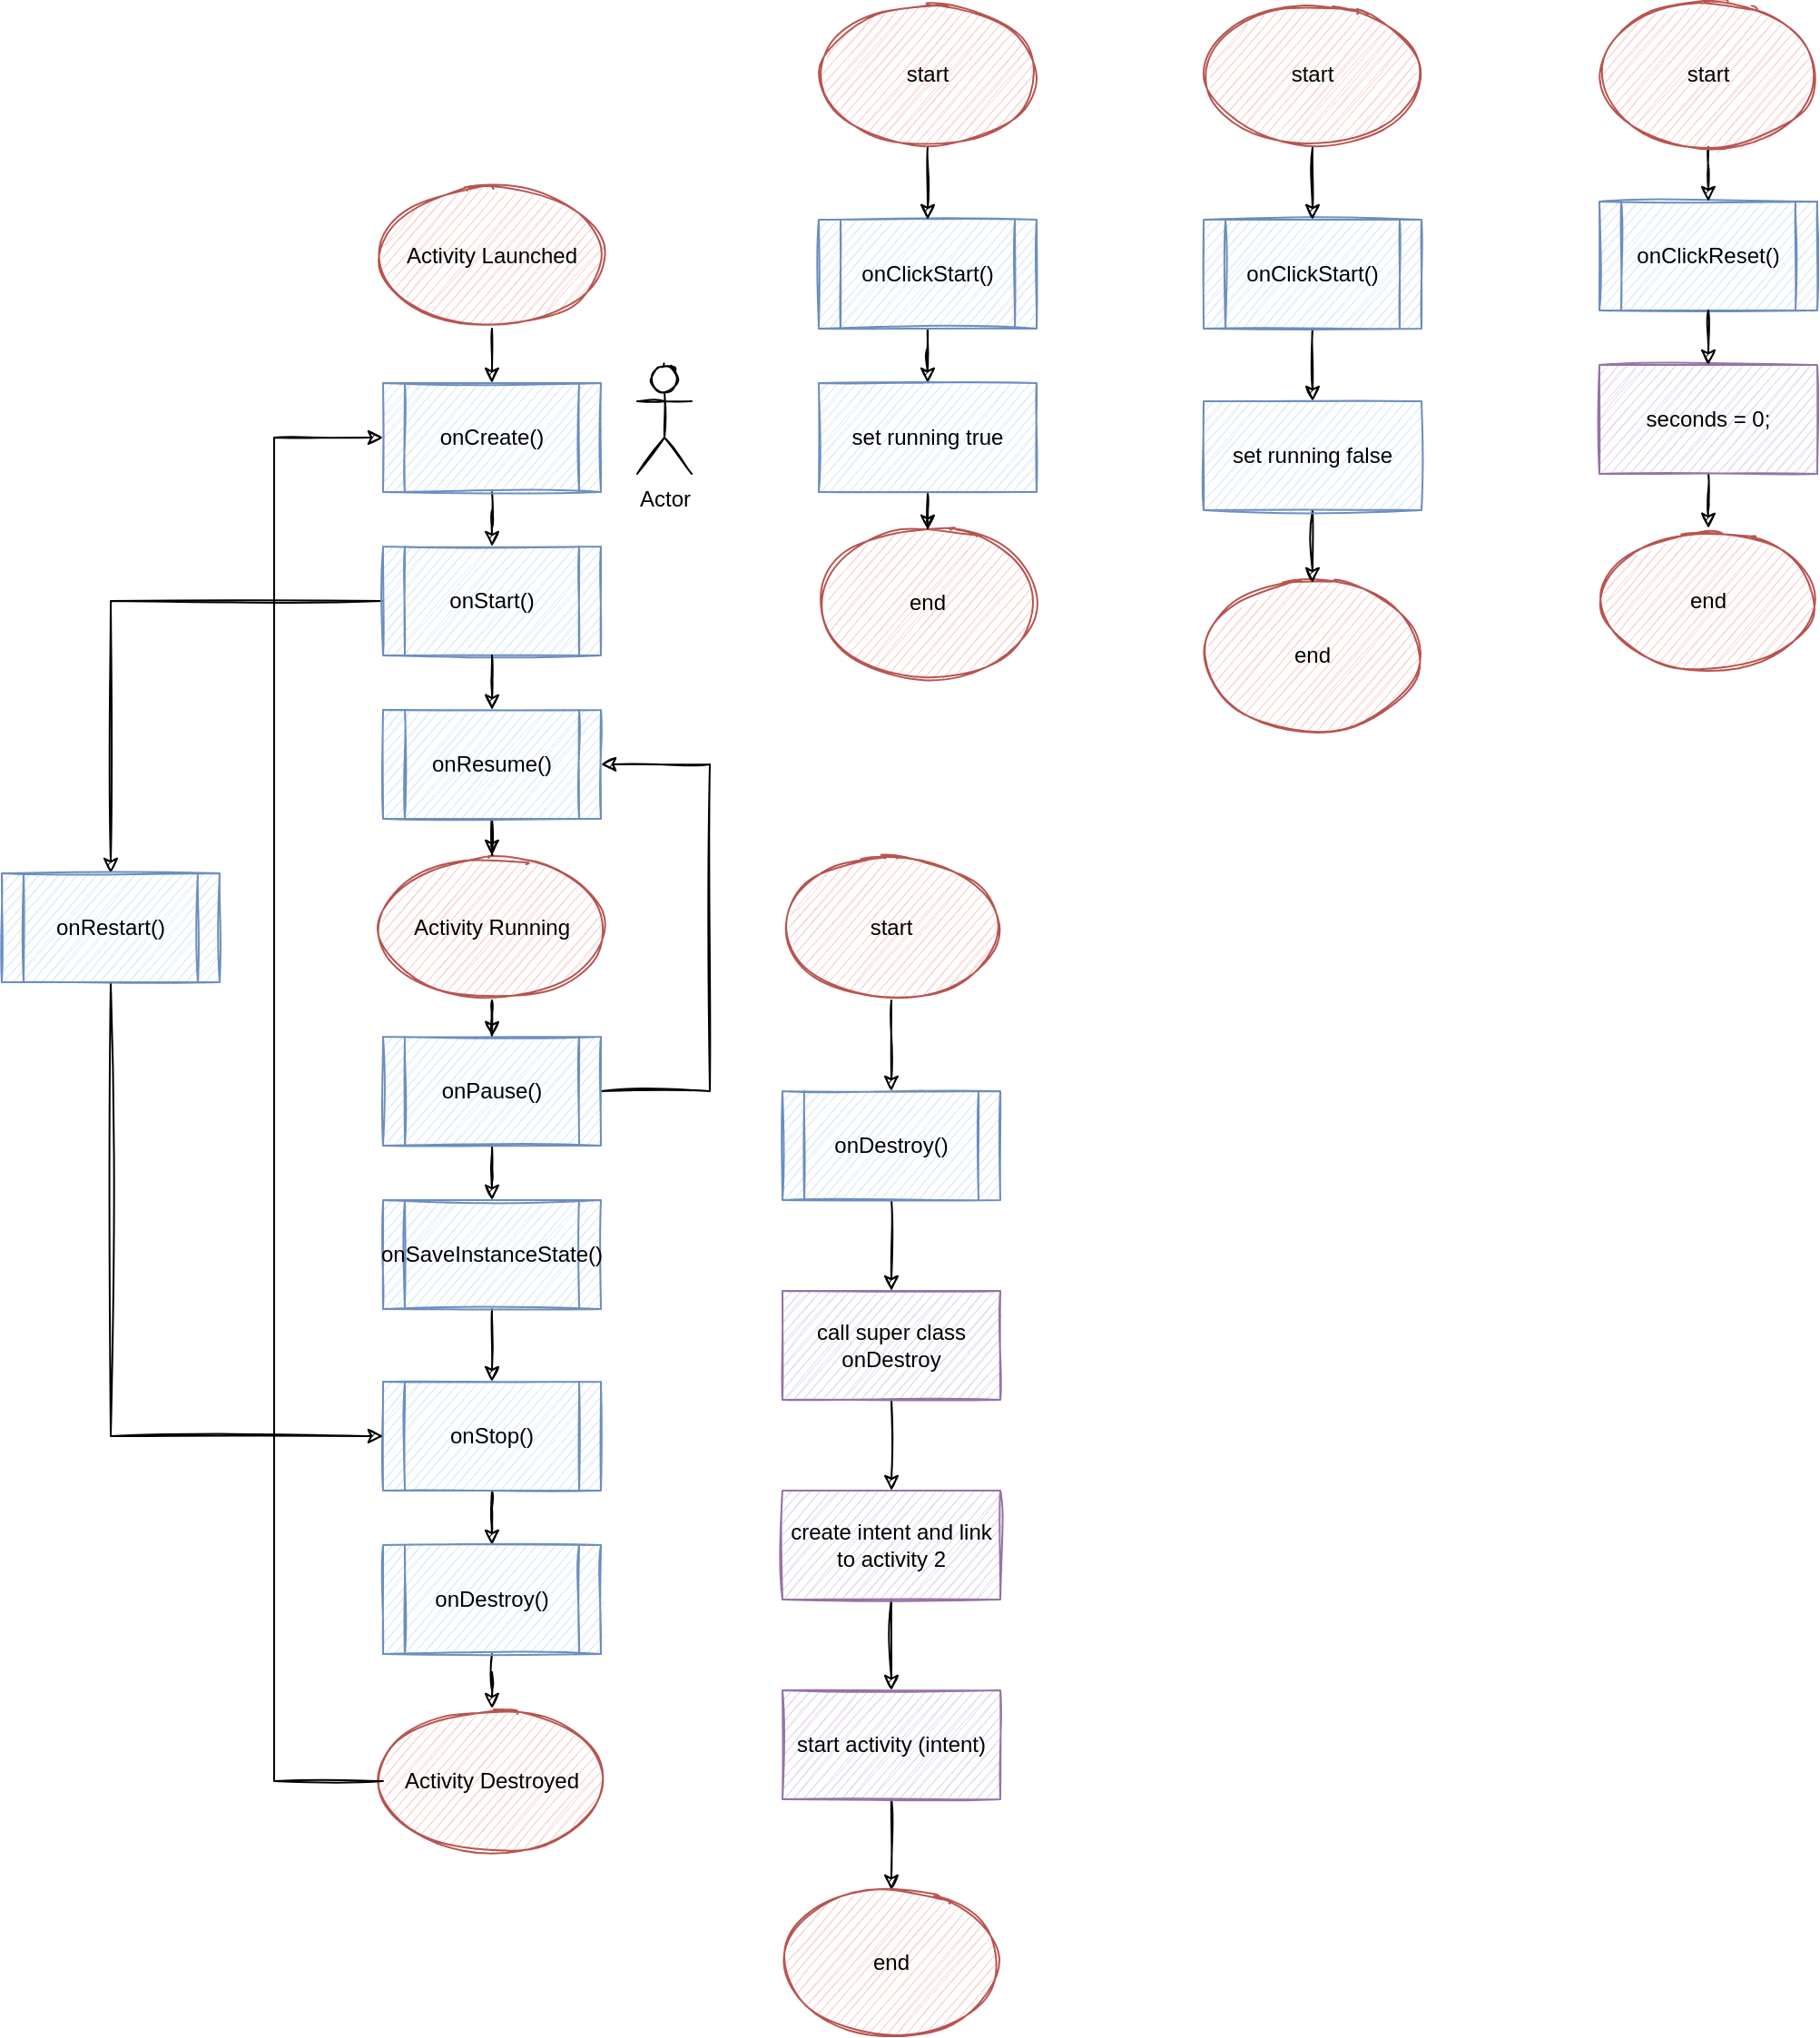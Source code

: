 <mxfile version="14.4.2" type="device"><diagram id="edjWEN9uFWPm5zNLD8Is" name="Page-1"><mxGraphModel dx="1422" dy="1928" grid="1" gridSize="10" guides="1" tooltips="1" connect="1" arrows="1" fold="1" page="1" pageScale="1" pageWidth="850" pageHeight="1100" math="0" shadow="0"><root><mxCell id="0"/><mxCell id="1" parent="0"/><mxCell id="c5YHkveZjeE1wquW9_pr-1" value="Activity Launched" style="ellipse;whiteSpace=wrap;html=1;fillColor=#f8cecc;strokeColor=#b85450;sketch=1;" parent="1" vertex="1"><mxGeometry x="270" y="70" width="120" height="80" as="geometry"/></mxCell><mxCell id="5NgToTQPgr2Cvxo2fqhb-22" value="" style="edgeStyle=orthogonalEdgeStyle;rounded=0;sketch=1;orthogonalLoop=1;jettySize=auto;html=1;" edge="1" parent="1" source="c5YHkveZjeE1wquW9_pr-3" target="5NgToTQPgr2Cvxo2fqhb-14"><mxGeometry relative="1" as="geometry"/></mxCell><mxCell id="c5YHkveZjeE1wquW9_pr-3" value="Activity Running" style="ellipse;whiteSpace=wrap;html=1;sketch=1;fillColor=#f8cecc;strokeColor=#b85450;" parent="1" vertex="1"><mxGeometry x="270" y="440" width="120" height="80" as="geometry"/></mxCell><mxCell id="c5YHkveZjeE1wquW9_pr-4" value="Activity Destroyed" style="ellipse;whiteSpace=wrap;html=1;sketch=1;fillColor=#f8cecc;strokeColor=#b85450;" parent="1" vertex="1"><mxGeometry x="270" y="910" width="120" height="80" as="geometry"/></mxCell><mxCell id="5NgToTQPgr2Cvxo2fqhb-3" value="" style="edgeStyle=orthogonalEdgeStyle;rounded=0;orthogonalLoop=1;jettySize=auto;html=1;sketch=1;" edge="1" parent="1" source="c5YHkveZjeE1wquW9_pr-7" target="5NgToTQPgr2Cvxo2fqhb-1"><mxGeometry relative="1" as="geometry"/></mxCell><mxCell id="c5YHkveZjeE1wquW9_pr-7" value="onCreate()" style="shape=process;whiteSpace=wrap;html=1;backgroundOutline=1;sketch=1;fillColor=#dae8fc;strokeColor=#6c8ebf;" parent="1" vertex="1"><mxGeometry x="270" y="180" width="120" height="60" as="geometry"/></mxCell><mxCell id="c5YHkveZjeE1wquW9_pr-8" value="" style="endArrow=classic;html=1;exitX=0.5;exitY=1;exitDx=0;exitDy=0;sketch=1;" parent="1" source="c5YHkveZjeE1wquW9_pr-1" target="c5YHkveZjeE1wquW9_pr-7" edge="1"><mxGeometry width="50" height="50" relative="1" as="geometry"><mxPoint x="330" y="140" as="sourcePoint"/><mxPoint x="330" y="270" as="targetPoint"/></mxGeometry></mxCell><mxCell id="c5YHkveZjeE1wquW9_pr-10" value="" style="edgeStyle=orthogonalEdgeStyle;rounded=0;orthogonalLoop=1;jettySize=auto;html=1;sketch=1;" parent="1" source="c5YHkveZjeE1wquW9_pr-9" target="c5YHkveZjeE1wquW9_pr-4" edge="1"><mxGeometry relative="1" as="geometry"/></mxCell><mxCell id="c5YHkveZjeE1wquW9_pr-30" value="" style="edgeStyle=orthogonalEdgeStyle;rounded=0;orthogonalLoop=1;jettySize=auto;html=1;sketch=1;" parent="1" source="c5YHkveZjeE1wquW9_pr-13" target="c5YHkveZjeE1wquW9_pr-29" edge="1"><mxGeometry relative="1" as="geometry"/></mxCell><mxCell id="c5YHkveZjeE1wquW9_pr-13" value="onClickStart()" style="shape=process;whiteSpace=wrap;html=1;backgroundOutline=1;sketch=1;fillColor=#dae8fc;strokeColor=#6c8ebf;" parent="1" vertex="1"><mxGeometry x="510" y="90" width="120" height="60" as="geometry"/></mxCell><mxCell id="c5YHkveZjeE1wquW9_pr-22" value="" style="edgeStyle=orthogonalEdgeStyle;rounded=0;orthogonalLoop=1;jettySize=auto;html=1;sketch=1;" parent="1" source="5NgToTQPgr2Cvxo2fqhb-4" target="c5YHkveZjeE1wquW9_pr-18" edge="1"><mxGeometry relative="1" as="geometry"/></mxCell><mxCell id="c5YHkveZjeE1wquW9_pr-15" value="onClickReset()" style="shape=process;whiteSpace=wrap;html=1;backgroundOutline=1;sketch=1;fillColor=#dae8fc;strokeColor=#6c8ebf;" parent="1" vertex="1"><mxGeometry x="940" y="80" width="120" height="60" as="geometry"/></mxCell><mxCell id="c5YHkveZjeE1wquW9_pr-16" value="end" style="ellipse;whiteSpace=wrap;html=1;sketch=1;fillColor=#f8cecc;strokeColor=#b85450;" parent="1" vertex="1"><mxGeometry x="510" y="261" width="120" height="80" as="geometry"/></mxCell><mxCell id="c5YHkveZjeE1wquW9_pr-18" value="end" style="ellipse;whiteSpace=wrap;html=1;sketch=1;fillColor=#f8cecc;strokeColor=#b85450;" parent="1" vertex="1"><mxGeometry x="940" y="260" width="120" height="80" as="geometry"/></mxCell><mxCell id="c5YHkveZjeE1wquW9_pr-24" value="" style="edgeStyle=orthogonalEdgeStyle;rounded=0;orthogonalLoop=1;jettySize=auto;html=1;sketch=1;" parent="1" source="c5YHkveZjeE1wquW9_pr-23" target="c5YHkveZjeE1wquW9_pr-13" edge="1"><mxGeometry relative="1" as="geometry"/></mxCell><mxCell id="c5YHkveZjeE1wquW9_pr-23" value="start" style="ellipse;whiteSpace=wrap;html=1;fillColor=#f8cecc;strokeColor=#b85450;shadow=0;sketch=1;" parent="1" vertex="1"><mxGeometry x="510" y="-30" width="120" height="80" as="geometry"/></mxCell><mxCell id="c5YHkveZjeE1wquW9_pr-28" value="" style="edgeStyle=orthogonalEdgeStyle;rounded=0;orthogonalLoop=1;jettySize=auto;html=1;sketch=1;" parent="1" source="c5YHkveZjeE1wquW9_pr-27" target="c5YHkveZjeE1wquW9_pr-15" edge="1"><mxGeometry relative="1" as="geometry"/></mxCell><mxCell id="c5YHkveZjeE1wquW9_pr-27" value="start" style="ellipse;whiteSpace=wrap;html=1;sketch=1;fillColor=#f8cecc;strokeColor=#b85450;" parent="1" vertex="1"><mxGeometry x="940" y="-30" width="120" height="80" as="geometry"/></mxCell><mxCell id="5NgToTQPgr2Cvxo2fqhb-13" value="" style="edgeStyle=orthogonalEdgeStyle;rounded=0;sketch=1;orthogonalLoop=1;jettySize=auto;html=1;" edge="1" parent="1" source="c5YHkveZjeE1wquW9_pr-29" target="c5YHkveZjeE1wquW9_pr-16"><mxGeometry relative="1" as="geometry"/></mxCell><mxCell id="c5YHkveZjeE1wquW9_pr-29" value="set running true" style="rounded=0;whiteSpace=wrap;html=1;sketch=1;fillColor=#dae8fc;strokeColor=#6c8ebf;" parent="1" vertex="1"><mxGeometry x="510" y="180" width="120" height="60" as="geometry"/></mxCell><mxCell id="c5YHkveZjeE1wquW9_pr-38" value="" style="edgeStyle=orthogonalEdgeStyle;rounded=0;orthogonalLoop=1;jettySize=auto;html=1;sketch=1;" parent="1" source="c5YHkveZjeE1wquW9_pr-33" target="c5YHkveZjeE1wquW9_pr-37" edge="1"><mxGeometry relative="1" as="geometry"/></mxCell><mxCell id="c5YHkveZjeE1wquW9_pr-33" value="onClickStart()" style="shape=process;whiteSpace=wrap;html=1;backgroundOutline=1;sketch=1;fillColor=#dae8fc;strokeColor=#6c8ebf;" parent="1" vertex="1"><mxGeometry x="722" y="90" width="120" height="60" as="geometry"/></mxCell><mxCell id="c5YHkveZjeE1wquW9_pr-34" value="end" style="ellipse;whiteSpace=wrap;html=1;sketch=1;fillColor=#f8cecc;strokeColor=#b85450;" parent="1" vertex="1"><mxGeometry x="722" y="290" width="120" height="80" as="geometry"/></mxCell><mxCell id="c5YHkveZjeE1wquW9_pr-35" value="" style="edgeStyle=orthogonalEdgeStyle;rounded=0;orthogonalLoop=1;jettySize=auto;html=1;sketch=1;" parent="1" source="c5YHkveZjeE1wquW9_pr-36" target="c5YHkveZjeE1wquW9_pr-33" edge="1"><mxGeometry relative="1" as="geometry"/></mxCell><mxCell id="c5YHkveZjeE1wquW9_pr-36" value="start" style="ellipse;whiteSpace=wrap;html=1;sketch=1;fillColor=#f8cecc;strokeColor=#b85450;" parent="1" vertex="1"><mxGeometry x="722" y="-30" width="120" height="80" as="geometry"/></mxCell><mxCell id="c5YHkveZjeE1wquW9_pr-39" value="" style="edgeStyle=orthogonalEdgeStyle;rounded=0;orthogonalLoop=1;jettySize=auto;html=1;sketch=1;" parent="1" source="c5YHkveZjeE1wquW9_pr-37" target="c5YHkveZjeE1wquW9_pr-34" edge="1"><mxGeometry relative="1" as="geometry"/></mxCell><mxCell id="c5YHkveZjeE1wquW9_pr-37" value="set running false" style="rounded=0;whiteSpace=wrap;html=1;sketch=1;fillColor=#dae8fc;strokeColor=#6c8ebf;" parent="1" vertex="1"><mxGeometry x="722" y="190" width="120" height="60" as="geometry"/></mxCell><mxCell id="c5YHkveZjeE1wquW9_pr-46" value="" style="edgeStyle=orthogonalEdgeStyle;rounded=0;orthogonalLoop=1;jettySize=auto;html=1;sketch=1;" parent="1" source="c5YHkveZjeE1wquW9_pr-40" target="c5YHkveZjeE1wquW9_pr-41" edge="1"><mxGeometry relative="1" as="geometry"/></mxCell><mxCell id="c5YHkveZjeE1wquW9_pr-40" value="start" style="ellipse;whiteSpace=wrap;html=1;sketch=1;fillColor=#f8cecc;strokeColor=#b85450;" parent="1" vertex="1"><mxGeometry x="490" y="440" width="120" height="80" as="geometry"/></mxCell><mxCell id="c5YHkveZjeE1wquW9_pr-47" value="" style="edgeStyle=orthogonalEdgeStyle;rounded=0;orthogonalLoop=1;jettySize=auto;html=1;sketch=1;" parent="1" source="c5YHkveZjeE1wquW9_pr-41" target="c5YHkveZjeE1wquW9_pr-42" edge="1"><mxGeometry relative="1" as="geometry"/></mxCell><mxCell id="c5YHkveZjeE1wquW9_pr-41" value="onDestroy()" style="shape=process;whiteSpace=wrap;html=1;backgroundOutline=1;sketch=1;fillColor=#dae8fc;strokeColor=#6c8ebf;" parent="1" vertex="1"><mxGeometry x="490" y="570" width="120" height="60" as="geometry"/></mxCell><mxCell id="c5YHkveZjeE1wquW9_pr-48" value="" style="edgeStyle=orthogonalEdgeStyle;rounded=0;orthogonalLoop=1;jettySize=auto;html=1;sketch=1;" parent="1" source="c5YHkveZjeE1wquW9_pr-42" target="c5YHkveZjeE1wquW9_pr-43" edge="1"><mxGeometry relative="1" as="geometry"/></mxCell><mxCell id="c5YHkveZjeE1wquW9_pr-42" value="call super class&lt;br&gt;onDestroy" style="rounded=0;whiteSpace=wrap;html=1;sketch=1;fillColor=#e1d5e7;strokeColor=#9673a6;" parent="1" vertex="1"><mxGeometry x="490" y="680" width="120" height="60" as="geometry"/></mxCell><mxCell id="c5YHkveZjeE1wquW9_pr-49" value="" style="edgeStyle=orthogonalEdgeStyle;rounded=0;orthogonalLoop=1;jettySize=auto;html=1;sketch=1;" parent="1" source="c5YHkveZjeE1wquW9_pr-43" target="c5YHkveZjeE1wquW9_pr-44" edge="1"><mxGeometry relative="1" as="geometry"/></mxCell><mxCell id="c5YHkveZjeE1wquW9_pr-43" value="create intent and link to activity 2" style="rounded=0;whiteSpace=wrap;html=1;sketch=1;fillColor=#e1d5e7;strokeColor=#9673a6;" parent="1" vertex="1"><mxGeometry x="490" y="790" width="120" height="60" as="geometry"/></mxCell><mxCell id="c5YHkveZjeE1wquW9_pr-50" value="" style="edgeStyle=orthogonalEdgeStyle;rounded=0;orthogonalLoop=1;jettySize=auto;html=1;sketch=1;" parent="1" source="c5YHkveZjeE1wquW9_pr-44" target="c5YHkveZjeE1wquW9_pr-45" edge="1"><mxGeometry relative="1" as="geometry"/></mxCell><mxCell id="c5YHkveZjeE1wquW9_pr-44" value="start activity (intent)" style="rounded=0;whiteSpace=wrap;html=1;sketch=1;fillColor=#e1d5e7;strokeColor=#9673a6;" parent="1" vertex="1"><mxGeometry x="490" y="900" width="120" height="60" as="geometry"/></mxCell><mxCell id="c5YHkveZjeE1wquW9_pr-45" value="end" style="ellipse;whiteSpace=wrap;html=1;sketch=1;fillColor=#f8cecc;strokeColor=#b85450;" parent="1" vertex="1"><mxGeometry x="490" y="1010" width="120" height="80" as="geometry"/></mxCell><mxCell id="c5YHkveZjeE1wquW9_pr-51" value="Actor" style="shape=umlActor;verticalLabelPosition=bottom;verticalAlign=top;html=1;outlineConnect=0;sketch=1;" parent="1" vertex="1"><mxGeometry x="410" y="170" width="30" height="60" as="geometry"/></mxCell><mxCell id="5NgToTQPgr2Cvxo2fqhb-11" style="edgeStyle=orthogonalEdgeStyle;rounded=0;sketch=1;orthogonalLoop=1;jettySize=auto;html=1;entryX=0.5;entryY=0;entryDx=0;entryDy=0;" edge="1" parent="1" source="5NgToTQPgr2Cvxo2fqhb-1" target="5NgToTQPgr2Cvxo2fqhb-10"><mxGeometry relative="1" as="geometry"/></mxCell><mxCell id="5NgToTQPgr2Cvxo2fqhb-1" value="onStart()" style="shape=process;whiteSpace=wrap;html=1;backgroundOutline=1;sketch=1;fillColor=#dae8fc;strokeColor=#6c8ebf;" vertex="1" parent="1"><mxGeometry x="270" y="270" width="120" height="60" as="geometry"/></mxCell><mxCell id="5NgToTQPgr2Cvxo2fqhb-4" value="&lt;span&gt;seconds = 0;&lt;/span&gt;" style="rounded=0;whiteSpace=wrap;html=1;shadow=0;sketch=1;fillColor=#e1d5e7;strokeColor=#9673a6;" vertex="1" parent="1"><mxGeometry x="940" y="170" width="120" height="60" as="geometry"/></mxCell><mxCell id="5NgToTQPgr2Cvxo2fqhb-5" value="" style="edgeStyle=orthogonalEdgeStyle;rounded=0;orthogonalLoop=1;jettySize=auto;html=1;sketch=1;" edge="1" parent="1" source="c5YHkveZjeE1wquW9_pr-15" target="5NgToTQPgr2Cvxo2fqhb-4"><mxGeometry relative="1" as="geometry"><mxPoint x="1000" y="140" as="sourcePoint"/><mxPoint x="1000" y="270" as="targetPoint"/></mxGeometry></mxCell><mxCell id="5NgToTQPgr2Cvxo2fqhb-9" value="" style="edgeStyle=orthogonalEdgeStyle;rounded=0;sketch=1;orthogonalLoop=1;jettySize=auto;html=1;" edge="1" parent="1" source="5NgToTQPgr2Cvxo2fqhb-7" target="c5YHkveZjeE1wquW9_pr-9"><mxGeometry relative="1" as="geometry"/></mxCell><mxCell id="5NgToTQPgr2Cvxo2fqhb-7" value="onStop()" style="shape=process;whiteSpace=wrap;html=1;backgroundOutline=1;sketch=1;fillColor=#dae8fc;strokeColor=#6c8ebf;" vertex="1" parent="1"><mxGeometry x="270" y="730" width="120" height="60" as="geometry"/></mxCell><mxCell id="5NgToTQPgr2Cvxo2fqhb-12" style="edgeStyle=orthogonalEdgeStyle;rounded=0;sketch=1;orthogonalLoop=1;jettySize=auto;html=1;entryX=0;entryY=0.5;entryDx=0;entryDy=0;" edge="1" parent="1" source="5NgToTQPgr2Cvxo2fqhb-10" target="5NgToTQPgr2Cvxo2fqhb-7"><mxGeometry relative="1" as="geometry"><Array as="points"><mxPoint x="120" y="760"/></Array></mxGeometry></mxCell><mxCell id="5NgToTQPgr2Cvxo2fqhb-10" value="onRestart()" style="shape=process;whiteSpace=wrap;html=1;backgroundOutline=1;shadow=0;sketch=1;fillColor=#dae8fc;strokeColor=#6c8ebf;" vertex="1" parent="1"><mxGeometry x="60" y="450" width="120" height="60" as="geometry"/></mxCell><mxCell id="5NgToTQPgr2Cvxo2fqhb-17" style="edgeStyle=orthogonalEdgeStyle;rounded=0;sketch=1;orthogonalLoop=1;jettySize=auto;html=1;entryX=1;entryY=0.5;entryDx=0;entryDy=0;" edge="1" parent="1" source="5NgToTQPgr2Cvxo2fqhb-14" target="5NgToTQPgr2Cvxo2fqhb-15"><mxGeometry relative="1" as="geometry"><Array as="points"><mxPoint x="450" y="570"/><mxPoint x="450" y="390"/></Array></mxGeometry></mxCell><mxCell id="5NgToTQPgr2Cvxo2fqhb-27" value="" style="edgeStyle=orthogonalEdgeStyle;rounded=0;sketch=1;orthogonalLoop=1;jettySize=auto;html=1;" edge="1" parent="1" source="5NgToTQPgr2Cvxo2fqhb-14" target="5NgToTQPgr2Cvxo2fqhb-25"><mxGeometry relative="1" as="geometry"/></mxCell><mxCell id="5NgToTQPgr2Cvxo2fqhb-14" value="onPause()" style="shape=process;whiteSpace=wrap;html=1;backgroundOutline=1;shadow=0;sketch=1;fillColor=#dae8fc;strokeColor=#6c8ebf;" vertex="1" parent="1"><mxGeometry x="270" y="540" width="120" height="60" as="geometry"/></mxCell><mxCell id="5NgToTQPgr2Cvxo2fqhb-21" value="" style="edgeStyle=orthogonalEdgeStyle;rounded=0;sketch=1;orthogonalLoop=1;jettySize=auto;html=1;" edge="1" parent="1" source="5NgToTQPgr2Cvxo2fqhb-15" target="c5YHkveZjeE1wquW9_pr-3"><mxGeometry relative="1" as="geometry"/></mxCell><mxCell id="5NgToTQPgr2Cvxo2fqhb-15" value="onResume()" style="shape=process;whiteSpace=wrap;html=1;backgroundOutline=1;shadow=0;sketch=1;fillColor=#dae8fc;strokeColor=#6c8ebf;" vertex="1" parent="1"><mxGeometry x="270" y="360" width="120" height="60" as="geometry"/></mxCell><mxCell id="5NgToTQPgr2Cvxo2fqhb-16" value="" style="edgeStyle=orthogonalEdgeStyle;rounded=0;orthogonalLoop=1;jettySize=auto;html=1;sketch=1;" edge="1" parent="1" source="5NgToTQPgr2Cvxo2fqhb-1" target="5NgToTQPgr2Cvxo2fqhb-15"><mxGeometry relative="1" as="geometry"><mxPoint x="330" y="340" as="sourcePoint"/><mxPoint x="330" y="430" as="targetPoint"/></mxGeometry></mxCell><mxCell id="5NgToTQPgr2Cvxo2fqhb-28" value="" style="edgeStyle=orthogonalEdgeStyle;rounded=0;sketch=1;orthogonalLoop=1;jettySize=auto;html=1;" edge="1" parent="1" source="5NgToTQPgr2Cvxo2fqhb-25" target="5NgToTQPgr2Cvxo2fqhb-7"><mxGeometry relative="1" as="geometry"/></mxCell><mxCell id="5NgToTQPgr2Cvxo2fqhb-25" value="onSaveInstanceState()" style="shape=process;whiteSpace=wrap;html=1;backgroundOutline=1;shadow=0;sketch=1;fillColor=#dae8fc;strokeColor=#6c8ebf;" vertex="1" parent="1"><mxGeometry x="270" y="630" width="120" height="60" as="geometry"/></mxCell><mxCell id="c5YHkveZjeE1wquW9_pr-9" value="onDestroy()" style="shape=process;whiteSpace=wrap;html=1;backgroundOutline=1;sketch=1;fillColor=#dae8fc;strokeColor=#6c8ebf;" parent="1" vertex="1"><mxGeometry x="270" y="820" width="120" height="60" as="geometry"/></mxCell><mxCell id="5NgToTQPgr2Cvxo2fqhb-29" style="edgeStyle=orthogonalEdgeStyle;rounded=0;sketch=1;orthogonalLoop=1;jettySize=auto;html=1;" edge="1" parent="1" source="c5YHkveZjeE1wquW9_pr-4"><mxGeometry relative="1" as="geometry"><mxPoint x="330" y="910" as="sourcePoint"/><mxPoint x="270" y="210" as="targetPoint"/><Array as="points"><mxPoint x="210" y="950"/><mxPoint x="210" y="210"/><mxPoint x="270" y="210"/></Array></mxGeometry></mxCell></root></mxGraphModel></diagram></mxfile>